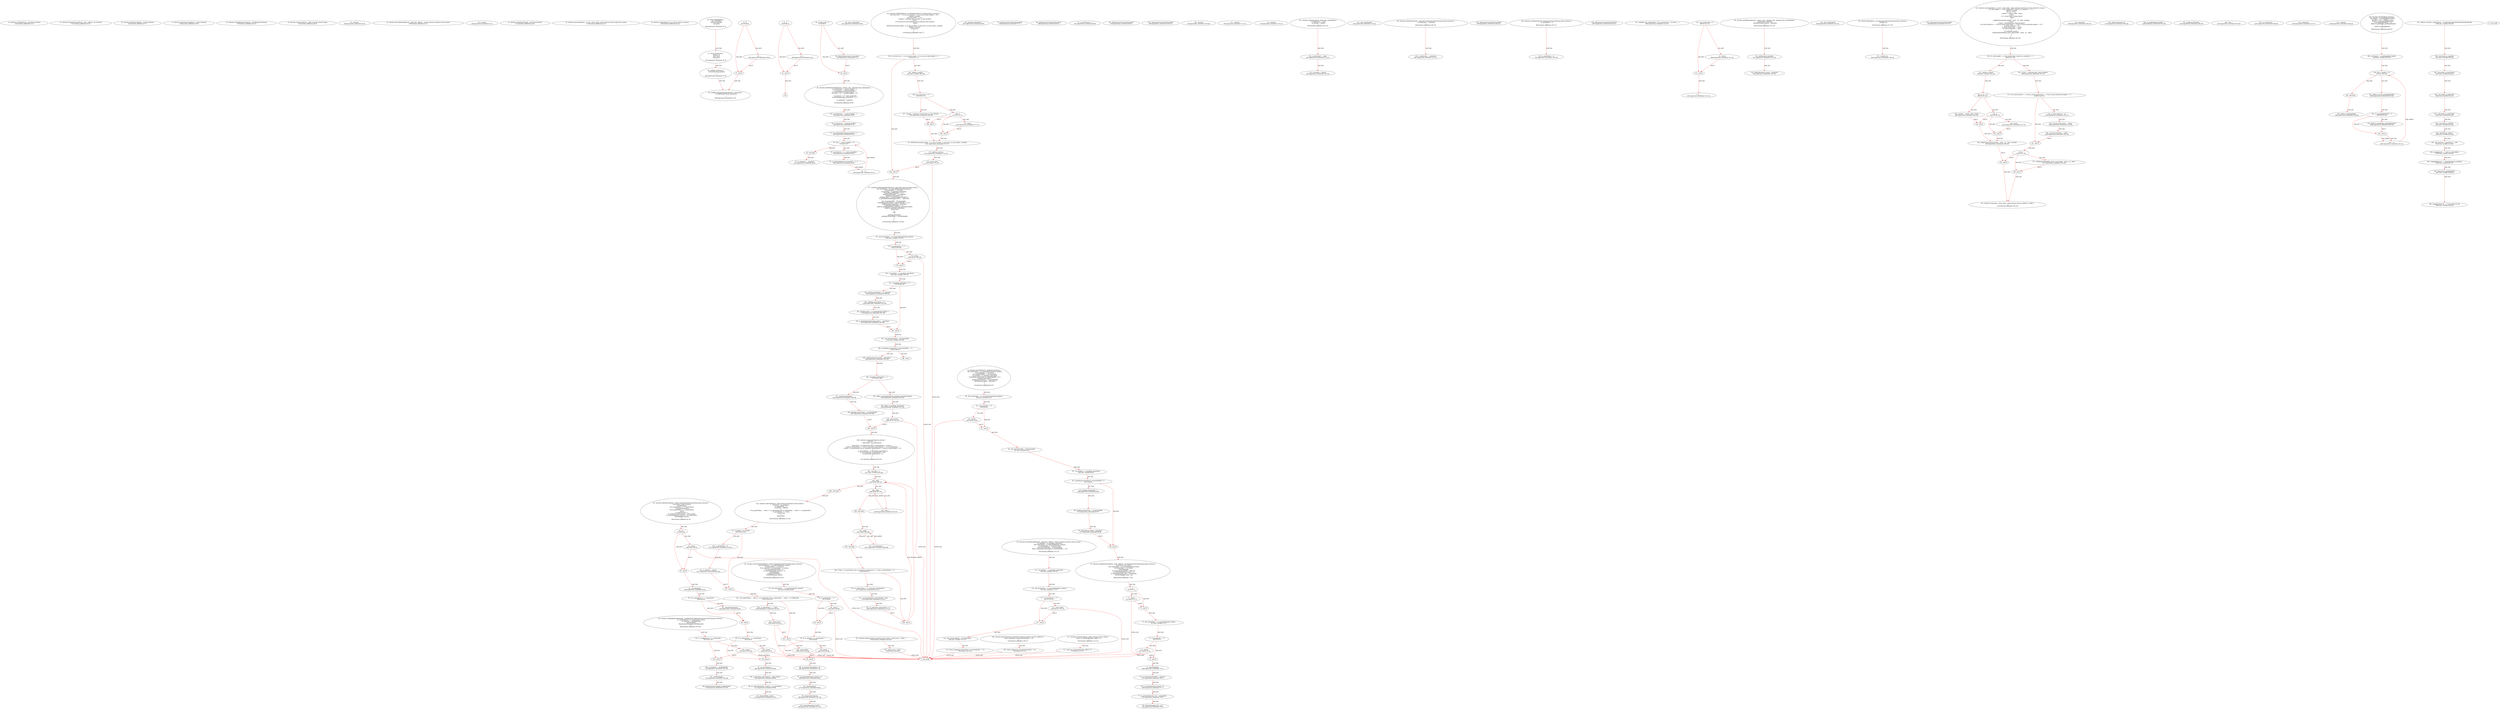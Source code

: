 digraph  {
144 [label="14_ function revoke(bytes32 _operation) external;\n144-function_definition-15-15", method="revoke(bytes32 _operation)", type_label=function_definition];
151 [label="15_ function changeOwner(address _from, address _to) external;\n151-function_definition-16-16", method="changeOwner(address _from,address _to)", type_label=function_definition];
162 [label="16_ function addOwner(address _owner) external;\n162-function_definition-17-17", method="addOwner(address _owner)", type_label=function_definition];
169 [label="17_ function removeOwner(address _owner) external;\n169-function_definition-18-18", method="removeOwner(address _owner)", type_label=function_definition];
176 [label="18_ function changeRequirement(uint _newRequired) external;\n176-function_definition-19-19", method="changeRequirement(uint _newRequired)", type_label=function_definition];
183 [label="19_ function isOwner(address _addr) constant returns (bool);\n183-function_definition-20-20", method="isOwner(address _addr)", type_label=function_definition];
189 [label="19_ constant\n189-expression_statement-20-20", method="isOwner(address _addr)", type_label=expression_statement];
195 [label="20_ function hasConfirmed(bytes32 _operation, address _owner) external constant returns (bool);\n195-function_definition-21-21", method="hasConfirmed(bytes32 _operation,address _owner)", type_label=function_definition];
206 [label="20_ constant\n206-expression_statement-21-21", method="hasConfirmed(bytes32 _operation,address _owner)", type_label=expression_statement];
212 [label="21_ function setDailyLimit(uint _newLimit) external;\n212-function_definition-22-22", method="setDailyLimit(uint _newLimit)", type_label=function_definition];
219 [label="22_ function execute(address _to, uint _value, bytes _data) external returns (bytes32 o_hash);\n219-function_definition-23-23", method="execute(address _to,uint _value,bytes _data)", type_label=function_definition];
239 [label="23_ function confirm(bytes32 _h) returns (bool o_success);\n239-function_definition-24-24", method="confirm(bytes32 _h)", type_label=function_definition];
256 [label="26_ struct PendingState {\n    uint yetNeeded;\n    uint ownersDone;\n    uint index;\n  }\n256-expression_statement-27-31", method="PendingState()", type_label=expression_statement];
270 [label="31_ struct Transaction {\n    address to;\n    uint value;\n    bytes data;\n  }\n270-expression_statement-32-36", method="Transaction()", type_label=expression_statement];
284 [label="36_ modifier onlyowner {\n    if (isOwner(msg.sender))\n      _;\n  }\n284-expression_statement-37-40", method="", type_label=expression_statement];
287 [label="37_ if\n287-if-38-39", method="", type_label=if];
1957 [label="37_ end_if", method="", type_label=end_if];
294 [label="38_ _;\n294-expression_statement-39-39", method="", type_label=expression_statement];
296 [label="40_ modifier onlymanyowners(bytes32 _operation) {\n    if (confirmAndCheck(_operation))\n      _;\n  }\n296-expression_statement-41-44", method="", type_label=expression_statement];
303 [label="41_ if\n303-if-42-43", method="", type_label=if];
1973 [label="41_ end_if", method="", type_label=end_if];
308 [label="42_ _;\n308-expression_statement-43-43", method="", type_label=expression_statement];
313 [label="45_ if_msg.value > 0\n313-if-46-47", method="", type_label=if];
1983 [label="45_ end_if", method="", type_label=end_if];
319 [label="46_ Deposit(msg.sender, msg.value);\n319-expression_statement-47-47", method="", type_label=expression_statement];
330 [label="48_ function initMultiowned(address[] _owners, uint _required) only_uninitialized {\n    m_numOwners = _owners.length + 1;\n    m_owners[1] = uint(msg.sender);\n    m_ownerIndex[uint(msg.sender)] = 1;\n    for (uint i = 0; i < _owners.length; ++i)\n    {\n      m_owners[2 + i] = uint(_owners[i]);\n      m_ownerIndex[uint(_owners[i])] = 2 + i;\n    }\n    m_required = _required;\n  }\n330-function_definition-49-59", method="initMultiowned(address[] _owners,uint _required)", type_label=function_definition];
341 [label="48_ only_uninitialized\n341-expression_statement-49-49", method="initMultiowned(address[] _owners,uint _required)", type_label=expression_statement];
344 [label="49_ m_numOwners = _owners.length + 1;\n344-expression_statement-50-50", method="initMultiowned(address[] _owners,uint _required)", type_label=expression_statement];
352 [label="50_ m_owners[1] = uint(msg.sender);\n352-expression_statement-51-51", method="initMultiowned(address[] _owners,uint _required)", type_label=expression_statement];
362 [label="51_ m_ownerIndex[uint(msg.sender)] = 1;\n362-expression_statement-52-52", method="initMultiowned(address[] _owners,uint _required)", type_label=expression_statement];
372 [label="52_ for(i < _owners.length;;++i)\n372-for-53-57", method="initMultiowned(address[] _owners,uint _required)", type_label=for];
2042 [label="52_ end_loop", method="initMultiowned(address[] _owners,uint _required)", type_label=end_loop];
385 [label="52_ ++i\n385-expression_statement-53-53", method="initMultiowned(address[] _owners,uint _required)", type_label=expression_statement];
388 [label="54_ m_owners[2 + i] = uint(_owners[i]);\n388-expression_statement-55-55", method="initMultiowned(address[] _owners,uint _required)", type_label=expression_statement];
400 [label="55_ m_ownerIndex[uint(_owners[i])] = 2 + i;\n400-expression_statement-56-56", method="initMultiowned(address[] _owners,uint _required)", type_label=expression_statement];
412 [label="57_ m_required = _required;\n412-expression_statement-58-58", method="initMultiowned(address[] _owners,uint _required)", type_label=expression_statement];
416 [label="59_ function revoke(bytes32 _operation) external {\n    uint ownerIndex = m_ownerIndex[uint(msg.sender)];\n    if (ownerIndex == 0) return;\n    uint ownerIndexBit = 2**ownerIndex;\n    var pending = m_pending[_operation];\n    if (pending.ownersDone & ownerIndexBit > 0) {\n      pending.yetNeeded++;\n      pending.ownersDone -= ownerIndexBit;\n      Revoke(msg.sender, _operation);\n    }\n  }\n416-function_definition-60-70", method="revoke(bytes32 _operation)", type_label=function_definition];
424 [label="60_ uint ownerIndex = m_ownerIndex[uint(msg.sender)];\n424-new_variable-61-61", method="revoke(bytes32 _operation)", type_label=new_variable];
436 [label="61_ if_ownerIndex == 0\n436-if-62-62", method="revoke(bytes32 _operation)", type_label=if];
2106 [label="61_ end_if", method="revoke(bytes32 _operation)", type_label=end_if];
440 [label="61_ return;\n440-return-62-62", method="revoke(bytes32 _operation)", type_label=return];
441 [label="62_ uint ownerIndexBit = 2**ownerIndex;\n441-new_variable-63-63", method="revoke(bytes32 _operation)", type_label=new_variable];
449 [label="63_ var pending = m_pending[_operation];\n449-new_variable-64-64", method="revoke(bytes32 _operation)", type_label=new_variable];
457 [label="64_ if_pending.ownersDone & ownerIndexBit > 0\n457-if-65-69", method="revoke(bytes32 _operation)", type_label=if];
2127 [label="64_ end_if", method="revoke(bytes32 _operation)", type_label=end_if];
466 [label="65_ pending.yetNeeded++;\n466-expression_statement-66-66", method="revoke(bytes32 _operation)", type_label=expression_statement];
467 [label="65_ pending.yetNeeded++\n467-expression_statement-66-66", method="revoke(bytes32 _operation)", type_label=expression_statement];
471 [label="66_ pending.ownersDone -= ownerIndexBit;\n471-expression_statement-67-67", method="revoke(bytes32 _operation)", type_label=expression_statement];
477 [label="67_ Revoke(msg.sender, _operation);\n477-expression_statement-68-68", method="revoke(bytes32 _operation)", type_label=expression_statement];
486 [label="70_ function changeOwner(address _from, address _to) onlymanyowners(sha3(msg.data)) external {\n    if (isOwner(_to)) return;\n    uint ownerIndex = m_ownerIndex[uint(_from)];\n    if (ownerIndex == 0) return;\n    clearPending();\n    m_owners[ownerIndex] = uint(_to);\n    m_ownerIndex[uint(_from)] = 0;\n    m_ownerIndex[uint(_to)] = ownerIndex;\n    OwnerChanged(_from, _to);\n  }\n486-function_definition-71-80", method="changeOwner(address _from,address _to)", type_label=function_definition];
496 [label="70_ onlymanyowners(sha3(msg.data))\n496-expression_statement-71-71", method="changeOwner(address _from,address _to)", type_label=expression_statement];
507 [label="71_ if\n507-if-72-72", method="changeOwner(address _from,address _to)", type_label=if];
2177 [label="71_ end_if", method="changeOwner(address _from,address _to)", type_label=end_if];
512 [label="71_ return;\n512-return-72-72", method="changeOwner(address _from,address _to)", type_label=return];
513 [label="72_ uint ownerIndex = m_ownerIndex[uint(_from)];\n513-new_variable-73-73", method="changeOwner(address _from,address _to)", type_label=new_variable];
523 [label="73_ if_ownerIndex == 0\n523-if-74-74", method="changeOwner(address _from,address _to)", type_label=if];
2193 [label="73_ end_if", method="changeOwner(address _from,address _to)", type_label=end_if];
527 [label="73_ return;\n527-return-74-74", method="changeOwner(address _from,address _to)", type_label=return];
528 [label="74_ clearPending();\n528-expression_statement-75-75", method="changeOwner(address _from,address _to)", type_label=expression_statement];
531 [label="75_ m_owners[ownerIndex] = uint(_to);\n531-expression_statement-76-76", method="changeOwner(address _from,address _to)", type_label=expression_statement];
539 [label="76_ m_ownerIndex[uint(_from)] = 0;\n539-expression_statement-77-77", method="changeOwner(address _from,address _to)", type_label=expression_statement];
547 [label="77_ m_ownerIndex[uint(_to)] = ownerIndex;\n547-expression_statement-78-78", method="changeOwner(address _from,address _to)", type_label=expression_statement];
555 [label="78_ OwnerChanged(_from, _to);\n555-expression_statement-79-79", method="changeOwner(address _from,address _to)", type_label=expression_statement];
562 [label="80_ function addOwner(address _owner) onlymanyowners(sha3(msg.data)) external {\n    if (isOwner(_owner)) return;\n    clearPending();\n    if (m_numOwners >= c_maxOwners)\n      reorganizeOwners();\n    if (m_numOwners >= c_maxOwners)\n      return;\n    m_numOwners++;\n    m_owners[m_numOwners] = uint(_owner);\n    m_ownerIndex[uint(_owner)] = m_numOwners;\n    OwnerAdded(_owner);\n  }\n562-function_definition-81-92", method="addOwner(address _owner)", type_label=function_definition];
568 [label="80_ onlymanyowners(sha3(msg.data))\n568-expression_statement-81-81", method="addOwner(address _owner)", type_label=expression_statement];
579 [label="81_ if\n579-if-82-82", method="addOwner(address _owner)", type_label=if];
2249 [label="81_ end_if", method="addOwner(address _owner)", type_label=end_if];
584 [label="81_ return;\n584-return-82-82", method="addOwner(address _owner)", type_label=return];
585 [label="82_ clearPending();\n585-expression_statement-83-83", method="addOwner(address _owner)", type_label=expression_statement];
588 [label="83_ if_m_numOwners >= c_maxOwners\n588-if-84-85", method="addOwner(address _owner)", type_label=if];
2258 [label="83_ end_if", method="addOwner(address _owner)", type_label=end_if];
592 [label="84_ reorganizeOwners();\n592-expression_statement-85-85", method="addOwner(address _owner)", type_label=expression_statement];
595 [label="85_ if_m_numOwners >= c_maxOwners\n595-if-86-87", method="addOwner(address _owner)", type_label=if];
2265 [label="85_ end_if", method="addOwner(address _owner)", type_label=end_if];
599 [label="86_ return;\n599-return-87-87", method="addOwner(address _owner)", type_label=return];
600 [label="87_ m_numOwners++;\n600-expression_statement-88-88", method="addOwner(address _owner)", type_label=expression_statement];
601 [label="87_ m_numOwners++\n601-expression_statement-88-88", method="addOwner(address _owner)", type_label=expression_statement];
603 [label="88_ m_owners[m_numOwners] = uint(_owner);\n603-expression_statement-89-89", method="addOwner(address _owner)", type_label=expression_statement];
611 [label="89_ m_ownerIndex[uint(_owner)] = m_numOwners;\n611-expression_statement-90-90", method="addOwner(address _owner)", type_label=expression_statement];
619 [label="90_ OwnerAdded(_owner);\n619-expression_statement-91-91", method="addOwner(address _owner)", type_label=expression_statement];
624 [label="92_ function removeOwner(address _owner) onlymanyowners(sha3(msg.data)) external {\n    uint ownerIndex = m_ownerIndex[uint(_owner)];\n    if (ownerIndex == 0) return;\n    if (m_required > m_numOwners - 1) return;\n    m_owners[ownerIndex] = 0;\n    m_ownerIndex[uint(_owner)] = 0;\n    clearPending();\n    reorganizeOwners();  \n    OwnerRemoved(_owner);\n  }\n624-function_definition-93-102", method="removeOwner(address _owner)", type_label=function_definition];
630 [label="92_ onlymanyowners(sha3(msg.data))\n630-expression_statement-93-93", method="removeOwner(address _owner)", type_label=expression_statement];
641 [label="93_ uint ownerIndex = m_ownerIndex[uint(_owner)];\n641-new_variable-94-94", method="removeOwner(address _owner)", type_label=new_variable];
651 [label="94_ if_ownerIndex == 0\n651-if-95-95", method="removeOwner(address _owner)", type_label=if];
2321 [label="94_ end_if", method="removeOwner(address _owner)", type_label=end_if];
655 [label="94_ return;\n655-return-95-95", method="removeOwner(address _owner)", type_label=return];
656 [label="95_ if_m_required > m_numOwners - 1\n656-if-96-96", method="removeOwner(address _owner)", type_label=if];
2326 [label="95_ end_if", method="removeOwner(address _owner)", type_label=end_if];
662 [label="95_ return;\n662-return-96-96", method="removeOwner(address _owner)", type_label=return];
663 [label="96_ m_owners[ownerIndex] = 0;\n663-expression_statement-97-97", method="removeOwner(address _owner)", type_label=expression_statement];
669 [label="97_ m_ownerIndex[uint(_owner)] = 0;\n669-expression_statement-98-98", method="removeOwner(address _owner)", type_label=expression_statement];
677 [label="98_ clearPending();\n677-expression_statement-99-99", method="removeOwner(address _owner)", type_label=expression_statement];
680 [label="99_ reorganizeOwners();\n680-expression_statement-100-100", method="removeOwner(address _owner)", type_label=expression_statement];
683 [label="100_ OwnerRemoved(_owner);\n683-expression_statement-101-101", method="removeOwner(address _owner)", type_label=expression_statement];
688 [label="102_ function changeRequirement(uint _newRequired) onlymanyowners(sha3(msg.data)) external {\n    if (_newRequired > m_numOwners) return;\n    m_required = _newRequired;\n    clearPending();\n    RequirementChanged(_newRequired);\n  }\n688-function_definition-103-108", method="changeRequirement(uint _newRequired)", type_label=function_definition];
694 [label="102_ onlymanyowners(sha3(msg.data))\n694-expression_statement-103-103", method="changeRequirement(uint _newRequired)", type_label=expression_statement];
705 [label="103_ if__newRequired > m_numOwners\n705-if-104-104", method="changeRequirement(uint _newRequired)", type_label=if];
2375 [label="103_ end_if", method="changeRequirement(uint _newRequired)", type_label=end_if];
709 [label="103_ return;\n709-return-104-104", method="changeRequirement(uint _newRequired)", type_label=return];
710 [label="104_ m_required = _newRequired;\n710-expression_statement-105-105", method="changeRequirement(uint _newRequired)", type_label=expression_statement];
714 [label="105_ clearPending();\n714-expression_statement-106-106", method="changeRequirement(uint _newRequired)", type_label=expression_statement];
717 [label="106_ RequirementChanged(_newRequired);\n717-expression_statement-107-107", method="changeRequirement(uint _newRequired)", type_label=expression_statement];
722 [label="108_ function getOwner(uint ownerIndex) external constant returns (address) {\n    return address(m_owners[ownerIndex + 1]);\n  }\n722-function_definition-109-111", method="getOwner(uint ownerIndex)", type_label=function_definition];
729 [label="108_ constant\n729-expression_statement-109-109", method="getOwner(uint ownerIndex)", type_label=expression_statement];
736 [label="109_ return address(m_owners[ownerIndex + 1]);\n736-return-110-110", method="getOwner(uint ownerIndex)", type_label=return];
744 [label="111_ function isOwner(address _addr) constant returns (bool) {\n    return m_ownerIndex[uint(_addr)] > 0;\n  }\n744-function_definition-112-114", method="isOwner(address _addr)", type_label=function_definition];
750 [label="111_ constant\n750-expression_statement-112-112", method="isOwner(address _addr)", type_label=expression_statement];
757 [label="112_ return m_ownerIndex[uint(_addr)] > 0;\n757-return-113-113", method="isOwner(address _addr)", type_label=return];
765 [label="114_ function hasConfirmed(bytes32 _operation, address _owner) external constant returns (bool) {\n    var pending = m_pending[_operation];\n    uint ownerIndex = m_ownerIndex[uint(_owner)];\n    if (ownerIndex == 0) return false;\n    uint ownerIndexBit = 2**ownerIndex;\n    return !(pending.ownersDone & ownerIndexBit == 0);\n  }\n765-function_definition-115-121", method="hasConfirmed(bytes32 _operation,address _owner)", type_label=function_definition];
776 [label="114_ constant\n776-expression_statement-115-115", method="hasConfirmed(bytes32 _operation,address _owner)", type_label=expression_statement];
783 [label="115_ var pending = m_pending[_operation];\n783-new_variable-116-116", method="hasConfirmed(bytes32 _operation,address _owner)", type_label=new_variable];
791 [label="116_ uint ownerIndex = m_ownerIndex[uint(_owner)];\n791-new_variable-117-117", method="hasConfirmed(bytes32 _operation,address _owner)", type_label=new_variable];
801 [label="117_ if_ownerIndex == 0\n801-if-118-118", method="hasConfirmed(bytes32 _operation,address _owner)", type_label=if];
2471 [label="117_ end_if", method="hasConfirmed(bytes32 _operation,address _owner)", type_label=end_if];
805 [label="117_ return false;\n805-return-118-118", method="hasConfirmed(bytes32 _operation,address _owner)", type_label=return];
808 [label="118_ uint ownerIndexBit = 2**ownerIndex;\n808-new_variable-119-119", method="hasConfirmed(bytes32 _operation,address _owner)", type_label=new_variable];
816 [label="119_ return !(pending.ownersDone & ownerIndexBit == 0);\n816-return-120-120", method="hasConfirmed(bytes32 _operation,address _owner)", type_label=return];
826 [label="121_ function initDaylimit(uint _limit) only_uninitialized {\n    m_dailyLimit = _limit;\n    m_lastDay = today();\n  }\n826-function_definition-122-125", method="initDaylimit(uint _limit)", type_label=function_definition];
832 [label="121_ only_uninitialized\n832-expression_statement-122-122", method="initDaylimit(uint _limit)", type_label=expression_statement];
835 [label="122_ m_dailyLimit = _limit;\n835-expression_statement-123-123", method="initDaylimit(uint _limit)", type_label=expression_statement];
839 [label="123_ m_lastDay = today();\n839-expression_statement-124-124", method="initDaylimit(uint _limit)", type_label=expression_statement];
844 [label="125_ function setDailyLimit(uint _newLimit) onlymanyowners(sha3(msg.data)) external {\n    m_dailyLimit = _newLimit;\n  }\n844-function_definition-126-128", method="setDailyLimit(uint _newLimit)", type_label=function_definition];
850 [label="125_ onlymanyowners(sha3(msg.data))\n850-expression_statement-126-126", method="setDailyLimit(uint _newLimit)", type_label=expression_statement];
861 [label="126_ m_dailyLimit = _newLimit;\n861-expression_statement-127-127", method="setDailyLimit(uint _newLimit)", type_label=expression_statement];
865 [label="128_ function resetSpentToday() onlymanyowners(sha3(msg.data)) external {\n    m_spentToday = 0;\n  }\n865-function_definition-129-131", method="resetSpentToday()", type_label=function_definition];
867 [label="128_ onlymanyowners(sha3(msg.data))\n867-expression_statement-129-129", method="resetSpentToday()", type_label=expression_statement];
878 [label="129_ m_spentToday = 0;\n878-expression_statement-130-130", method="resetSpentToday()", type_label=expression_statement];
882 [label="131_ modifier only_uninitialized { if (m_numOwners > 0) throw; _; }\n882-expression_statement-132-132", method="", type_label=expression_statement];
885 [label="131_ if_m_numOwners > 0\n885-if-132-132", method="", type_label=if];
2555 [label="131_ end_if", method="", type_label=end_if];
889 [label="131_ throw;\n889-expression_statement-132-132", method="", type_label=expression_statement];
891 [label="131_ _;\n891-expression_statement-132-132", method="", type_label=expression_statement];
893 [label="132_ function initWallet(address[] _owners, uint _required, uint _daylimit) only_uninitialized {\n    initDaylimit(_daylimit);\n    initMultiowned(_owners, _required);\n  }\n893-function_definition-133-136", method="initWallet(address[] _owners,uint _required,uint _daylimit)", type_label=function_definition];
908 [label="132_ only_uninitialized\n908-expression_statement-133-133", method="initWallet(address[] _owners,uint _required,uint _daylimit)", type_label=expression_statement];
911 [label="133_ initDaylimit(_daylimit);\n911-expression_statement-134-134", method="initWallet(address[] _owners,uint _required,uint _daylimit)", type_label=expression_statement];
916 [label="134_ initMultiowned(_owners, _required);\n916-expression_statement-135-135", method="initWallet(address[] _owners,uint _required,uint _daylimit)", type_label=expression_statement];
923 [label="136_ function kill(address _to) onlymanyowners(sha3(msg.data)) external {\n    suicide(_to);\n  }\n923-function_definition-137-139", method="kill(address _to)", type_label=function_definition];
929 [label="136_ onlymanyowners(sha3(msg.data))\n929-expression_statement-137-137", method="kill(address _to)", type_label=expression_statement];
940 [label="137_ suicide(_to);\n940-expression_statement-138-138", method="kill(address _to)", type_label=expression_statement];
945 [label="139_ function execute(address _to, uint _value, bytes _data) external onlyowner returns (bytes32 o_hash) {\n    if ((_data.length == 0 && underLimit(_value)) || m_required == 1) {\n      address created;\n      if (_to == 0) {\n        created = create(_value, _data);\n      } else {\n        if (!_to.call.value(_value)(_data))\n          throw;\n      }\n      SingleTransact(msg.sender, _value, _to, _data, created);\n    } else {\n      o_hash = sha3(msg.data, block.number);\n      if (m_txs[o_hash].to == 0 && m_txs[o_hash].value == 0 && m_txs[o_hash].data.length == 0) {\n        m_txs[o_hash].to = _to;\n        m_txs[o_hash].value = _value;\n        m_txs[o_hash].data = _data;\n      }\n      if (!confirm(o_hash)) {\n        ConfirmationNeeded(o_hash, msg.sender, _value, _to, _data);\n      }\n    }\n  }\n945-function_definition-140-161", method="execute(address _to,uint _value,bytes _data)", type_label=function_definition];
960 [label="139_ onlyowner\n960-expression_statement-140-140", method="execute(address _to,uint _value,bytes _data)", type_label=expression_statement];
968 [label="140_ if_(_data.length == 0 && underLimit(_value)) || m_required == 1\n968-if-141-160", method="execute(address _to,uint _value,bytes _data)", type_label=if];
2638 [label="140_ end_if", method="execute(address _to,uint _value,bytes _data)", type_label=end_if];
985 [label="141_ address created;\n985-new_variable-142-142", method="execute(address _to,uint _value,bytes _data)", type_label=new_variable];
990 [label="142_ if__to == 0\n990-if-143-148", method="execute(address _to,uint _value,bytes _data)", type_label=if];
2660 [label="142_ end_if", method="execute(address _to,uint _value,bytes _data)", type_label=end_if];
995 [label="143_ created = create(_value, _data);\n995-expression_statement-144-144", method="execute(address _to,uint _value,bytes _data)", type_label=expression_statement];
1005 [label="145_ if\n1005-if-146-147", method="execute(address _to,uint _value,bytes _data)", type_label=if];
2675 [label="145_ end_if", method="execute(address _to,uint _value,bytes _data)", type_label=end_if];
1018 [label="146_ throw;\n1018-expression_statement-147-147", method="execute(address _to,uint _value,bytes _data)", type_label=expression_statement];
1020 [label="148_ SingleTransact(msg.sender, _value, _to, _data, created);\n1020-expression_statement-149-149", method="execute(address _to,uint _value,bytes _data)", type_label=expression_statement];
1036 [label="150_ o_hash = sha3(msg.data, block.number);\n1036-expression_statement-151-151", method="execute(address _to,uint _value,bytes _data)", type_label=expression_statement];
1049 [label="151_ if_m_txs[o_hash].to == 0 && m_txs[o_hash].value == 0 && m_txs[o_hash].data.length == 0\n1049-if-152-156", method="execute(address _to,uint _value,bytes _data)", type_label=if];
2719 [label="151_ end_if", method="execute(address _to,uint _value,bytes _data)", type_label=end_if];
1076 [label="152_ m_txs[o_hash].to = _to;\n1076-expression_statement-153-153", method="execute(address _to,uint _value,bytes _data)", type_label=expression_statement];
1084 [label="153_ m_txs[o_hash].value = _value;\n1084-expression_statement-154-154", method="execute(address _to,uint _value,bytes _data)", type_label=expression_statement];
1092 [label="154_ m_txs[o_hash].data = _data;\n1092-expression_statement-155-155", method="execute(address _to,uint _value,bytes _data)", type_label=expression_statement];
1100 [label="156_ if\n1100-if-157-159", method="execute(address _to,uint _value,bytes _data)", type_label=if];
2770 [label="156_ end_if", method="execute(address _to,uint _value,bytes _data)", type_label=end_if];
1107 [label="157_ ConfirmationNeeded(o_hash, msg.sender, _value, _to, _data);\n1107-expression_statement-158-158", method="execute(address _to,uint _value,bytes _data)", type_label=expression_statement];
1122 [label="161_ function create(uint _value, bytes _code) internal returns (address o_addr) {\n  }\n1122-function_definition-162-163", method="create(uint _value,bytes _code)", type_label=function_definition];
1139 [label="163_ function confirm(bytes32 _h) onlymanyowners(_h) returns (bool o_success) {\n    if (m_txs[_h].to != 0 || m_txs[_h].value != 0 || m_txs[_h].data.length != 0) {\n      address created;\n      if (m_txs[_h].to == 0) {\n        created = create(m_txs[_h].value, m_txs[_h].data);\n      } else {\n        if (!m_txs[_h].to.call.value(m_txs[_h].value)(m_txs[_h].data))\n          throw;\n      }\n      MultiTransact(msg.sender, _h, m_txs[_h].value, m_txs[_h].to, m_txs[_h].data, created);\n      delete m_txs[_h];\n      return true;\n    }\n  }\n1139-function_definition-164-177", method="confirm(bytes32 _h)", type_label=function_definition];
1145 [label="163_ onlymanyowners(_h)\n1145-expression_statement-164-164", method="confirm(bytes32 _h)", type_label=expression_statement];
1155 [label="164_ if_m_txs[_h].to != 0 || m_txs[_h].value != 0 || m_txs[_h].data.length != 0\n1155-if-165-176", method="confirm(bytes32 _h)", type_label=if];
2825 [label="164_ end_if", method="confirm(bytes32 _h)", type_label=end_if];
1182 [label="165_ address created;\n1182-new_variable-166-166", method="confirm(bytes32 _h)", type_label=new_variable];
1187 [label="166_ if_m_txs[_h].to == 0\n1187-if-167-172", method="confirm(bytes32 _h)", type_label=if];
2857 [label="166_ end_if", method="confirm(bytes32 _h)", type_label=end_if];
1196 [label="167_ created = create(m_txs[_h].value, m_txs[_h].data);\n1196-expression_statement-168-168", method="confirm(bytes32 _h)", type_label=expression_statement];
1214 [label="169_ if\n1214-if-170-171", method="confirm(bytes32 _h)", type_label=if];
2884 [label="169_ end_if", method="confirm(bytes32 _h)", type_label=end_if];
1239 [label="170_ throw;\n1239-expression_statement-171-171", method="confirm(bytes32 _h)", type_label=expression_statement];
1241 [label="172_ MultiTransact(msg.sender, _h, m_txs[_h].value, m_txs[_h].to, m_txs[_h].data, created);\n1241-expression_statement-173-173", method="confirm(bytes32 _h)", type_label=expression_statement];
1270 [label="173_ delete m_txs[_h];\n1270-expression_statement-174-174", method="confirm(bytes32 _h)", type_label=expression_statement];
1275 [label="174_ return true;\n1275-return-175-175", method="confirm(bytes32 _h)", type_label=return];
1278 [label="177_ function confirmAndCheck(bytes32 _operation) internal returns (bool) {\n    uint ownerIndex = m_ownerIndex[uint(msg.sender)];\n    if (ownerIndex == 0) return;\n    var pending = m_pending[_operation];\n    if (pending.yetNeeded == 0) {\n      pending.yetNeeded = m_required;\n      pending.ownersDone = 0;\n      pending.index = m_pendingIndex.length++;\n      m_pendingIndex[pending.index] = _operation;\n    }\n    uint ownerIndexBit = 2**ownerIndex;\n    if (pending.ownersDone & ownerIndexBit == 0) {\n      Confirmation(msg.sender, _operation);\n      if (pending.yetNeeded <= 1) {\n        delete m_pendingIndex[m_pending[_operation].index];\n        delete m_pending[_operation];\n        return true;\n      }\n      else\n      {\n        pending.yetNeeded--;\n        pending.ownersDone |= ownerIndexBit;\n      }\n    }\n  }\n1278-function_definition-178-202", method="confirmAndCheck(bytes32 _operation)", type_label=function_definition];
1290 [label="178_ uint ownerIndex = m_ownerIndex[uint(msg.sender)];\n1290-new_variable-179-179", method="confirmAndCheck(bytes32 _operation)", type_label=new_variable];
1302 [label="179_ if_ownerIndex == 0\n1302-if-180-180", method="confirmAndCheck(bytes32 _operation)", type_label=if];
2972 [label="179_ end_if", method="confirmAndCheck(bytes32 _operation)", type_label=end_if];
1306 [label="179_ return;\n1306-return-180-180", method="confirmAndCheck(bytes32 _operation)", type_label=return];
1307 [label="180_ var pending = m_pending[_operation];\n1307-new_variable-181-181", method="confirmAndCheck(bytes32 _operation)", type_label=new_variable];
1315 [label="181_ if_pending.yetNeeded == 0\n1315-if-182-187", method="confirmAndCheck(bytes32 _operation)", type_label=if];
2985 [label="181_ end_if", method="confirmAndCheck(bytes32 _operation)", type_label=end_if];
1322 [label="182_ pending.yetNeeded = m_required;\n1322-expression_statement-183-183", method="confirmAndCheck(bytes32 _operation)", type_label=expression_statement];
1328 [label="183_ pending.ownersDone = 0;\n1328-expression_statement-184-184", method="confirmAndCheck(bytes32 _operation)", type_label=expression_statement];
1334 [label="184_ pending.index = m_pendingIndex.length++;\n1334-expression_statement-185-185", method="confirmAndCheck(bytes32 _operation)", type_label=expression_statement];
1339 [label="184_ m_pendingIndex.length++\n1339-expression_statement-185-185", method="confirmAndCheck(bytes32 _operation)", type_label=expression_statement];
1343 [label="185_ m_pendingIndex[pending.index] = _operation;\n1343-expression_statement-186-186", method="confirmAndCheck(bytes32 _operation)", type_label=expression_statement];
1351 [label="187_ uint ownerIndexBit = 2**ownerIndex;\n1351-new_variable-188-188", method="confirmAndCheck(bytes32 _operation)", type_label=new_variable];
1359 [label="188_ if_pending.ownersDone & ownerIndexBit == 0\n1359-if-189-201", method="confirmAndCheck(bytes32 _operation)", type_label=if];
3029 [label="188_ end_if", method="confirmAndCheck(bytes32 _operation)", type_label=end_if];
1368 [label="189_ Confirmation(msg.sender, _operation);\n1368-expression_statement-190-190", method="confirmAndCheck(bytes32 _operation)", type_label=expression_statement];
1377 [label="190_ if_pending.yetNeeded <= 1\n1377-if-191-200", method="confirmAndCheck(bytes32 _operation)", type_label=if];
3047 [label="190_ end_if", method="confirmAndCheck(bytes32 _operation)", type_label=end_if];
1384 [label="191_ delete m_pendingIndex[m_pending[_operation].index];\n1384-expression_statement-192-192", method="confirmAndCheck(bytes32 _operation)", type_label=expression_statement];
1393 [label="192_ delete m_pending[_operation];\n1393-expression_statement-193-193", method="confirmAndCheck(bytes32 _operation)", type_label=expression_statement];
1398 [label="193_ return true;\n1398-return-194-194", method="confirmAndCheck(bytes32 _operation)", type_label=return];
1402 [label="197_ pending.yetNeeded--;\n1402-expression_statement-198-198", method="confirmAndCheck(bytes32 _operation)", type_label=expression_statement];
1403 [label="197_ pending.yetNeeded--\n1403-expression_statement-198-198", method="confirmAndCheck(bytes32 _operation)", type_label=expression_statement];
1407 [label="198_ pending.ownersDone |= ownerIndexBit;\n1407-expression_statement-199-199", method="confirmAndCheck(bytes32 _operation)", type_label=expression_statement];
1413 [label="202_ function reorganizeOwners() private {\n    uint free = 1;\n    while (free < m_numOwners)\n    {\n      while (free < m_numOwners && m_owners[free] != 0) free++;\n      while (m_numOwners > 1 && m_owners[m_numOwners] == 0) m_numOwners--;\n      if (free < m_numOwners && m_owners[m_numOwners] != 0 && m_owners[free] == 0)\n      {\n        m_owners[free] = m_owners[m_numOwners];\n        m_ownerIndex[m_owners[free]] = free;\n        m_owners[m_numOwners] = 0;\n      }\n    }\n  }\n1413-function_definition-203-216", method="reorganizeOwners()", type_label=function_definition];
1417 [label="203_ uint free = 1;\n1417-new_variable-204-204", method="reorganizeOwners()", type_label=new_variable];
1423 [label="204_ while\n1423-while-205-215", method="reorganizeOwners()", type_label=while];
3093 [label="204_ end_loop", method="reorganizeOwners()", type_label=end_loop];
1428 [label="206_ while\n1428-while-207-207", method="reorganizeOwners()", type_label=while];
3098 [label="206_ end_loop", method="reorganizeOwners()", type_label=end_loop];
1438 [label="206_ free++;\n1438-expression_statement-207-207", method="reorganizeOwners()", type_label=expression_statement];
1439 [label="206_ free++\n1439-expression_statement-207-207", method="reorganizeOwners()", type_label=expression_statement];
1441 [label="207_ while\n1441-while-208-208", method="reorganizeOwners()", type_label=while];
3111 [label="207_ end_loop", method="reorganizeOwners()", type_label=end_loop];
1451 [label="207_ m_numOwners--;\n1451-expression_statement-208-208", method="reorganizeOwners()", type_label=expression_statement];
1452 [label="207_ m_numOwners--\n1452-expression_statement-208-208", method="reorganizeOwners()", type_label=expression_statement];
1454 [label="208_ if_free < m_numOwners && m_owners[m_numOwners] != 0 && m_owners[free] == 0\n1454-if-209-214", method="reorganizeOwners()", type_label=if];
3124 [label="208_ end_if", method="reorganizeOwners()", type_label=end_if];
1471 [label="210_ m_owners[free] = m_owners[m_numOwners];\n1471-expression_statement-211-211", method="reorganizeOwners()", type_label=expression_statement];
1479 [label="211_ m_ownerIndex[m_owners[free]] = free;\n1479-expression_statement-212-212", method="reorganizeOwners()", type_label=expression_statement];
1487 [label="212_ m_owners[m_numOwners] = 0;\n1487-expression_statement-213-213", method="reorganizeOwners()", type_label=expression_statement];
1493 [label="216_ function underLimit(uint _value) internal onlyowner returns (bool) {\n    if (today() > m_lastDay) {\n      m_spentToday = 0;\n      m_lastDay = today();\n    }\n    if (m_spentToday + _value >= m_spentToday && m_spentToday + _value <= m_dailyLimit) {\n      m_spentToday += _value;\n      return true;\n    }\n    return false;\n  }\n1493-function_definition-217-227", method="underLimit(uint _value)", type_label=function_definition];
1500 [label="216_ onlyowner\n1500-expression_statement-217-217", method="underLimit(uint _value)", type_label=expression_statement];
1507 [label="217_ if_today() > m_lastDay\n1507-if-218-221", method="underLimit(uint _value)", type_label=if];
3177 [label="217_ end_if", method="underLimit(uint _value)", type_label=end_if];
1513 [label="218_ m_spentToday = 0;\n1513-expression_statement-219-219", method="underLimit(uint _value)", type_label=expression_statement];
1517 [label="219_ m_lastDay = today();\n1517-expression_statement-220-220", method="underLimit(uint _value)", type_label=expression_statement];
1522 [label="221_ if_m_spentToday + _value >= m_spentToday && m_spentToday + _value <= m_dailyLimit\n1522-if-222-225", method="underLimit(uint _value)", type_label=if];
3192 [label="221_ end_if", method="underLimit(uint _value)", type_label=end_if];
1535 [label="222_ m_spentToday += _value;\n1535-expression_statement-223-223", method="underLimit(uint _value)", type_label=expression_statement];
1539 [label="223_ return true;\n1539-return-224-224", method="underLimit(uint _value)", type_label=return];
1542 [label="225_ return false;\n1542-return-226-226", method="underLimit(uint _value)", type_label=return];
1545 [label="227_ function today() private constant returns (uint) { return now / 1 days; }\n1545-function_definition-228-228", method="today()", type_label=function_definition];
1548 [label="227_ constant\n1548-expression_statement-228-228", method="today()", type_label=expression_statement];
1555 [label="227_ return now / 1 days;\n1555-return-228-228", method="today()", type_label=return];
1560 [label="228_ function clearPending() internal {\n    uint length = m_pendingIndex.length;\n    for (uint i = 0; i < length; ++i) {\n      delete m_txs[m_pendingIndex[i]];\n      if (m_pendingIndex[i] != 0)\n        delete m_pending[m_pendingIndex[i]];\n    }\n    delete m_pendingIndex;\n  }\n1560-function_definition-229-237", method="clearPending()", type_label=function_definition];
1564 [label="229_ uint length = m_pendingIndex.length;\n1564-new_variable-230-230", method="clearPending()", type_label=new_variable];
1572 [label="230_ for(i < length;;++i)\n1572-for-231-235", method="clearPending()", type_label=for];
3242 [label="230_ end_loop", method="clearPending()", type_label=end_loop];
1583 [label="230_ ++i\n1583-expression_statement-231-231", method="clearPending()", type_label=expression_statement];
1586 [label="231_ delete m_txs[m_pendingIndex[i]];\n1586-expression_statement-232-232", method="clearPending()", type_label=expression_statement];
1593 [label="232_ if_m_pendingIndex[i] != 0\n1593-if-233-234", method="clearPending()", type_label=if];
3263 [label="232_ end_if", method="clearPending()", type_label=end_if];
1599 [label="233_ delete m_pending[m_pendingIndex[i]];\n1599-expression_statement-234-234", method="clearPending()", type_label=expression_statement];
1606 [label="235_ delete m_pendingIndex;\n1606-expression_statement-236-236", method="clearPending()", type_label=expression_statement];
1609 [label="237_ address constant _walletLibrary = 0xcafecafecafecafecafecafecafecafecafecafe;\n1609-new_variable-238-238", method="", type_label=new_variable];
1614 [label="238_ uint public m_required;\n1614-new_variable-239-239", method="", type_label=new_variable];
1619 [label="239_ uint public m_numOwners;\n1619-new_variable-240-240", method="", type_label=new_variable];
1624 [label="240_ uint public m_dailyLimit;\n1624-new_variable-241-241", method="", type_label=new_variable];
1629 [label="241_ uint public m_spentToday;\n1629-new_variable-242-242", method="", type_label=new_variable];
1634 [label="242_ uint public m_lastDay;\n1634-new_variable-243-243", method="", type_label=new_variable];
1639 [label="243_ uint[256] m_owners;\n1639-new_variable-244-244", method="", type_label=new_variable];
1645 [label="244_ uint constant c_maxOwners = 250;\n1645-new_variable-245-245", method="", type_label=new_variable];
1650 [label="245_ mapping(uint => uint) m_ownerIndex;\n1650-new_variable-246-246", method="", type_label=new_variable];
1656 [label="246_ mapping(bytes32 => PendingState) m_pending;\n1656-new_variable-247-247", method="", type_label=new_variable];
1663 [label="247_ bytes32[] m_pendingIndex;\n1663-new_variable-248-248", method="", type_label=new_variable];
1668 [label="248_ mapping (bytes32 => Transaction) m_txs;\n1668-new_variable-249-249", method="", type_label=new_variable];
1 [label="0_ start_node", method="", type_label=start];
2 [label="0_ exit_node", method="", type_label=exit];
310;
256 -> 270  [color=red, controlflow_type=next_line, edge_type=CFG_edge, key=0, label=next_line];
270 -> 284  [color=red, controlflow_type=next_line, edge_type=CFG_edge, key=0, label=next_line];
284 -> 296  [color=red, controlflow_type=next_line, edge_type=CFG_edge, key=0, label=next_line];
287 -> 294  [color=red, controlflow_type=pos_next, edge_type=CFG_edge, key=0, label=pos_next];
287 -> 1957  [color=red, controlflow_type=neg_next, edge_type=CFG_edge, key=0, label=neg_next];
1957 -> 296  [color=red, controlflow_type=next_line, edge_type=CFG_edge, key=0, label=next_line];
294 -> 1957  [color=red, controlflow_type=end_if, edge_type=CFG_edge, key=0, label=end_if];
303 -> 308  [color=red, controlflow_type=pos_next, edge_type=CFG_edge, key=0, label=pos_next];
303 -> 1973  [color=red, controlflow_type=neg_next, edge_type=CFG_edge, key=0, label=neg_next];
1973 -> 310  [color=red, controlflow_type=next_line, edge_type=CFG_edge, key=0, label=next_line];
308 -> 1973  [color=red, controlflow_type=end_if, edge_type=CFG_edge, key=0, label=end_if];
313 -> 319  [color=red, controlflow_type=pos_next, edge_type=CFG_edge, key=0, label=pos_next];
313 -> 1983  [color=red, controlflow_type=neg_next, edge_type=CFG_edge, key=0, label=neg_next];
1983 -> 330  [color=red, controlflow_type=next_line, edge_type=CFG_edge, key=0, label=next_line];
319 -> 1983  [color=red, controlflow_type=end_if, edge_type=CFG_edge, key=0, label=end_if];
330 -> 344  [color=red, controlflow_type=next_line, edge_type=CFG_edge, key=0, label=next_line];
344 -> 352  [color=red, controlflow_type=next_line, edge_type=CFG_edge, key=0, label=next_line];
352 -> 362  [color=red, controlflow_type=next_line, edge_type=CFG_edge, key=0, label=next_line];
362 -> 372  [color=red, controlflow_type=next_line, edge_type=CFG_edge, key=0, label=next_line];
372 -> 388  [color=red, controlflow_type=pos_next, edge_type=CFG_edge, key=0, label=pos_next];
372 -> 2042  [color=red, controlflow_type=neg_next, edge_type=CFG_edge, key=0, label=neg_next];
2042 -> 412  [color=red, controlflow_type=next_line, edge_type=CFG_edge, key=0, label=next_line];
385 -> 372  [color=red, controlflow_type=loop_update, edge_type=CFG_edge, key=0, label=loop_update];
388 -> 400  [color=red, controlflow_type=next_line, edge_type=CFG_edge, key=0, label=next_line];
400 -> 385  [color=red, controlflow_type=loop_update, edge_type=CFG_edge, key=0, label=loop_update];
416 -> 424  [color=red, controlflow_type=next_line, edge_type=CFG_edge, key=0, label=next_line];
424 -> 436  [color=red, controlflow_type=next_line, edge_type=CFG_edge, key=0, label=next_line];
436 -> 440  [color=red, controlflow_type=pos_next, edge_type=CFG_edge, key=0, label=pos_next];
436 -> 2106  [color=red, controlflow_type=neg_next, edge_type=CFG_edge, key=0, label=neg_next];
2106 -> 441  [color=red, controlflow_type=next_line, edge_type=CFG_edge, key=0, label=next_line];
440 -> 2106  [color=red, controlflow_type=end_if, edge_type=CFG_edge, key=0, label=end_if];
440 -> 2  [color=red, controlflow_type=return_exit, edge_type=CFG_edge, key=0, label=return_exit];
441 -> 449  [color=red, controlflow_type=next_line, edge_type=CFG_edge, key=0, label=next_line];
449 -> 457  [color=red, controlflow_type=next_line, edge_type=CFG_edge, key=0, label=next_line];
457 -> 466  [color=red, controlflow_type=pos_next, edge_type=CFG_edge, key=0, label=pos_next];
457 -> 2127  [color=red, controlflow_type=neg_next, edge_type=CFG_edge, key=0, label=neg_next];
2127 -> 486  [color=red, controlflow_type=next_line, edge_type=CFG_edge, key=0, label=next_line];
466 -> 471  [color=red, controlflow_type=next_line, edge_type=CFG_edge, key=0, label=next_line];
471 -> 477  [color=red, controlflow_type=next_line, edge_type=CFG_edge, key=0, label=next_line];
477 -> 2127  [color=red, controlflow_type=end_if, edge_type=CFG_edge, key=0, label=end_if];
486 -> 507  [color=red, controlflow_type=next_line, edge_type=CFG_edge, key=0, label=next_line];
507 -> 512  [color=red, controlflow_type=pos_next, edge_type=CFG_edge, key=0, label=pos_next];
507 -> 2177  [color=red, controlflow_type=neg_next, edge_type=CFG_edge, key=0, label=neg_next];
2177 -> 513  [color=red, controlflow_type=next_line, edge_type=CFG_edge, key=0, label=next_line];
512 -> 2177  [color=red, controlflow_type=end_if, edge_type=CFG_edge, key=0, label=end_if];
512 -> 2  [color=red, controlflow_type=return_exit, edge_type=CFG_edge, key=0, label=return_exit];
513 -> 523  [color=red, controlflow_type=next_line, edge_type=CFG_edge, key=0, label=next_line];
523 -> 527  [color=red, controlflow_type=pos_next, edge_type=CFG_edge, key=0, label=pos_next];
523 -> 2193  [color=red, controlflow_type=neg_next, edge_type=CFG_edge, key=0, label=neg_next];
2193 -> 528  [color=red, controlflow_type=next_line, edge_type=CFG_edge, key=0, label=next_line];
527 -> 2193  [color=red, controlflow_type=end_if, edge_type=CFG_edge, key=0, label=end_if];
527 -> 2  [color=red, controlflow_type=return_exit, edge_type=CFG_edge, key=0, label=return_exit];
528 -> 531  [color=red, controlflow_type=next_line, edge_type=CFG_edge, key=0, label=next_line];
531 -> 539  [color=red, controlflow_type=next_line, edge_type=CFG_edge, key=0, label=next_line];
539 -> 547  [color=red, controlflow_type=next_line, edge_type=CFG_edge, key=0, label=next_line];
547 -> 555  [color=red, controlflow_type=next_line, edge_type=CFG_edge, key=0, label=next_line];
562 -> 579  [color=red, controlflow_type=next_line, edge_type=CFG_edge, key=0, label=next_line];
579 -> 584  [color=red, controlflow_type=pos_next, edge_type=CFG_edge, key=0, label=pos_next];
579 -> 2249  [color=red, controlflow_type=neg_next, edge_type=CFG_edge, key=0, label=neg_next];
2249 -> 585  [color=red, controlflow_type=next_line, edge_type=CFG_edge, key=0, label=next_line];
584 -> 2249  [color=red, controlflow_type=end_if, edge_type=CFG_edge, key=0, label=end_if];
584 -> 2  [color=red, controlflow_type=return_exit, edge_type=CFG_edge, key=0, label=return_exit];
585 -> 588  [color=red, controlflow_type=next_line, edge_type=CFG_edge, key=0, label=next_line];
588 -> 592  [color=red, controlflow_type=pos_next, edge_type=CFG_edge, key=0, label=pos_next];
588 -> 2258  [color=red, controlflow_type=neg_next, edge_type=CFG_edge, key=0, label=neg_next];
2258 -> 595  [color=red, controlflow_type=next_line, edge_type=CFG_edge, key=0, label=next_line];
592 -> 2258  [color=red, controlflow_type=end_if, edge_type=CFG_edge, key=0, label=end_if];
595 -> 599  [color=red, controlflow_type=pos_next, edge_type=CFG_edge, key=0, label=pos_next];
595 -> 2265  [color=red, controlflow_type=neg_next, edge_type=CFG_edge, key=0, label=neg_next];
2265 -> 600  [color=red, controlflow_type=next_line, edge_type=CFG_edge, key=0, label=next_line];
599 -> 2265  [color=red, controlflow_type=end_if, edge_type=CFG_edge, key=0, label=end_if];
599 -> 2  [color=red, controlflow_type=return_exit, edge_type=CFG_edge, key=0, label=return_exit];
600 -> 603  [color=red, controlflow_type=next_line, edge_type=CFG_edge, key=0, label=next_line];
603 -> 611  [color=red, controlflow_type=next_line, edge_type=CFG_edge, key=0, label=next_line];
611 -> 619  [color=red, controlflow_type=next_line, edge_type=CFG_edge, key=0, label=next_line];
624 -> 641  [color=red, controlflow_type=next_line, edge_type=CFG_edge, key=0, label=next_line];
641 -> 651  [color=red, controlflow_type=next_line, edge_type=CFG_edge, key=0, label=next_line];
651 -> 655  [color=red, controlflow_type=pos_next, edge_type=CFG_edge, key=0, label=pos_next];
651 -> 2321  [color=red, controlflow_type=neg_next, edge_type=CFG_edge, key=0, label=neg_next];
2321 -> 656  [color=red, controlflow_type=next_line, edge_type=CFG_edge, key=0, label=next_line];
655 -> 2321  [color=red, controlflow_type=end_if, edge_type=CFG_edge, key=0, label=end_if];
655 -> 2  [color=red, controlflow_type=return_exit, edge_type=CFG_edge, key=0, label=return_exit];
656 -> 662  [color=red, controlflow_type=pos_next, edge_type=CFG_edge, key=0, label=pos_next];
656 -> 2326  [color=red, controlflow_type=neg_next, edge_type=CFG_edge, key=0, label=neg_next];
2326 -> 663  [color=red, controlflow_type=next_line, edge_type=CFG_edge, key=0, label=next_line];
662 -> 2326  [color=red, controlflow_type=end_if, edge_type=CFG_edge, key=0, label=end_if];
662 -> 2  [color=red, controlflow_type=return_exit, edge_type=CFG_edge, key=0, label=return_exit];
663 -> 669  [color=red, controlflow_type=next_line, edge_type=CFG_edge, key=0, label=next_line];
669 -> 677  [color=red, controlflow_type=next_line, edge_type=CFG_edge, key=0, label=next_line];
677 -> 680  [color=red, controlflow_type=next_line, edge_type=CFG_edge, key=0, label=next_line];
680 -> 683  [color=red, controlflow_type=next_line, edge_type=CFG_edge, key=0, label=next_line];
688 -> 705  [color=red, controlflow_type=next_line, edge_type=CFG_edge, key=0, label=next_line];
705 -> 709  [color=red, controlflow_type=pos_next, edge_type=CFG_edge, key=0, label=pos_next];
705 -> 2375  [color=red, controlflow_type=neg_next, edge_type=CFG_edge, key=0, label=neg_next];
2375 -> 710  [color=red, controlflow_type=next_line, edge_type=CFG_edge, key=0, label=next_line];
709 -> 2375  [color=red, controlflow_type=end_if, edge_type=CFG_edge, key=0, label=end_if];
709 -> 2  [color=red, controlflow_type=return_exit, edge_type=CFG_edge, key=0, label=return_exit];
710 -> 714  [color=red, controlflow_type=next_line, edge_type=CFG_edge, key=0, label=next_line];
714 -> 717  [color=red, controlflow_type=next_line, edge_type=CFG_edge, key=0, label=next_line];
722 -> 736  [color=red, controlflow_type=next_line, edge_type=CFG_edge, key=0, label=next_line];
736 -> 2  [color=red, controlflow_type=return_exit, edge_type=CFG_edge, key=0, label=return_exit];
744 -> 757  [color=red, controlflow_type=next_line, edge_type=CFG_edge, key=0, label=next_line];
757 -> 2  [color=red, controlflow_type=return_exit, edge_type=CFG_edge, key=0, label=return_exit];
765 -> 783  [color=red, controlflow_type=next_line, edge_type=CFG_edge, key=0, label=next_line];
783 -> 791  [color=red, controlflow_type=next_line, edge_type=CFG_edge, key=0, label=next_line];
791 -> 801  [color=red, controlflow_type=next_line, edge_type=CFG_edge, key=0, label=next_line];
801 -> 805  [color=red, controlflow_type=pos_next, edge_type=CFG_edge, key=0, label=pos_next];
801 -> 2471  [color=red, controlflow_type=neg_next, edge_type=CFG_edge, key=0, label=neg_next];
2471 -> 808  [color=red, controlflow_type=next_line, edge_type=CFG_edge, key=0, label=next_line];
805 -> 2471  [color=red, controlflow_type=end_if, edge_type=CFG_edge, key=0, label=end_if];
805 -> 2  [color=red, controlflow_type=return_exit, edge_type=CFG_edge, key=0, label=return_exit];
808 -> 816  [color=red, controlflow_type=next_line, edge_type=CFG_edge, key=0, label=next_line];
816 -> 2  [color=red, controlflow_type=return_exit, edge_type=CFG_edge, key=0, label=return_exit];
826 -> 835  [color=red, controlflow_type=next_line, edge_type=CFG_edge, key=0, label=next_line];
835 -> 839  [color=red, controlflow_type=next_line, edge_type=CFG_edge, key=0, label=next_line];
844 -> 861  [color=red, controlflow_type=next_line, edge_type=CFG_edge, key=0, label=next_line];
865 -> 878  [color=red, controlflow_type=next_line, edge_type=CFG_edge, key=0, label=next_line];
885 -> 889  [color=red, controlflow_type=pos_next, edge_type=CFG_edge, key=0, label=pos_next];
885 -> 2555  [color=red, controlflow_type=neg_next, edge_type=CFG_edge, key=0, label=neg_next];
2555 -> 891  [color=red, controlflow_type=next_line, edge_type=CFG_edge, key=0, label=next_line];
889 -> 2555  [color=red, controlflow_type=end_if, edge_type=CFG_edge, key=0, label=end_if];
893 -> 911  [color=red, controlflow_type=next_line, edge_type=CFG_edge, key=0, label=next_line];
911 -> 916  [color=red, controlflow_type=next_line, edge_type=CFG_edge, key=0, label=next_line];
923 -> 940  [color=red, controlflow_type=next_line, edge_type=CFG_edge, key=0, label=next_line];
945 -> 968  [color=red, controlflow_type=next_line, edge_type=CFG_edge, key=0, label=next_line];
968 -> 985  [color=red, controlflow_type=pos_next, edge_type=CFG_edge, key=0, label=pos_next];
968 -> 1036  [color=red, controlflow_type=neg_next, edge_type=CFG_edge, key=0, label=neg_next];
2638 -> 1122  [color=red, controlflow_type=next_line, edge_type=CFG_edge, key=0, label=next_line];
985 -> 990  [color=red, controlflow_type=next_line, edge_type=CFG_edge, key=0, label=next_line];
990 -> 995  [color=red, controlflow_type=pos_next, edge_type=CFG_edge, key=0, label=pos_next];
990 -> 1005  [color=red, controlflow_type=neg_next, edge_type=CFG_edge, key=0, label=neg_next];
2660 -> 1020  [color=red, controlflow_type=next_line, edge_type=CFG_edge, key=0, label=next_line];
995 -> 2660  [color=red, controlflow_type=end_if, edge_type=CFG_edge, key=0, label=end_if];
1005 -> 2660  [color=red, controlflow_type=end_if, edge_type=CFG_edge, key=0, label=end_if];
1005 -> 1018  [color=red, controlflow_type=pos_next, edge_type=CFG_edge, key=0, label=pos_next];
1005 -> 2675  [color=red, controlflow_type=neg_next, edge_type=CFG_edge, key=0, label=neg_next];
2675 -> 1020  [color=red, controlflow_type=next_line, edge_type=CFG_edge, key=0, label=next_line];
1018 -> 2675  [color=red, controlflow_type=end_if, edge_type=CFG_edge, key=0, label=end_if];
1020 -> 2638  [color=red, controlflow_type=end_if, edge_type=CFG_edge, key=0, label=end_if];
1036 -> 1049  [color=red, controlflow_type=next_line, edge_type=CFG_edge, key=0, label=next_line];
1049 -> 1076  [color=red, controlflow_type=pos_next, edge_type=CFG_edge, key=0, label=pos_next];
1049 -> 2719  [color=red, controlflow_type=neg_next, edge_type=CFG_edge, key=0, label=neg_next];
2719 -> 1100  [color=red, controlflow_type=next_line, edge_type=CFG_edge, key=0, label=next_line];
1076 -> 1084  [color=red, controlflow_type=next_line, edge_type=CFG_edge, key=0, label=next_line];
1084 -> 1092  [color=red, controlflow_type=next_line, edge_type=CFG_edge, key=0, label=next_line];
1092 -> 2719  [color=red, controlflow_type=end_if, edge_type=CFG_edge, key=0, label=end_if];
1100 -> 2638  [color=red, controlflow_type=end_if, edge_type=CFG_edge, key=0, label=end_if];
1100 -> 1107  [color=red, controlflow_type=pos_next, edge_type=CFG_edge, key=0, label=pos_next];
1100 -> 2770  [color=red, controlflow_type=neg_next, edge_type=CFG_edge, key=0, label=neg_next];
2770 -> 1122  [color=red, controlflow_type=next_line, edge_type=CFG_edge, key=0, label=next_line];
1107 -> 2770  [color=red, controlflow_type=end_if, edge_type=CFG_edge, key=0, label=end_if];
1139 -> 1155  [color=red, controlflow_type=next_line, edge_type=CFG_edge, key=0, label=next_line];
1155 -> 1182  [color=red, controlflow_type=pos_next, edge_type=CFG_edge, key=0, label=pos_next];
1155 -> 2825  [color=red, controlflow_type=neg_next, edge_type=CFG_edge, key=0, label=neg_next];
2825 -> 1278  [color=red, controlflow_type=next_line, edge_type=CFG_edge, key=0, label=next_line];
1182 -> 1187  [color=red, controlflow_type=next_line, edge_type=CFG_edge, key=0, label=next_line];
1187 -> 1196  [color=red, controlflow_type=pos_next, edge_type=CFG_edge, key=0, label=pos_next];
1187 -> 1214  [color=red, controlflow_type=neg_next, edge_type=CFG_edge, key=0, label=neg_next];
2857 -> 1241  [color=red, controlflow_type=next_line, edge_type=CFG_edge, key=0, label=next_line];
1196 -> 2857  [color=red, controlflow_type=end_if, edge_type=CFG_edge, key=0, label=end_if];
1214 -> 2857  [color=red, controlflow_type=end_if, edge_type=CFG_edge, key=0, label=end_if];
1214 -> 1239  [color=red, controlflow_type=pos_next, edge_type=CFG_edge, key=0, label=pos_next];
1214 -> 2884  [color=red, controlflow_type=neg_next, edge_type=CFG_edge, key=0, label=neg_next];
2884 -> 1241  [color=red, controlflow_type=next_line, edge_type=CFG_edge, key=0, label=next_line];
1239 -> 2884  [color=red, controlflow_type=end_if, edge_type=CFG_edge, key=0, label=end_if];
1241 -> 1270  [color=red, controlflow_type=next_line, edge_type=CFG_edge, key=0, label=next_line];
1270 -> 1275  [color=red, controlflow_type=next_line, edge_type=CFG_edge, key=0, label=next_line];
1275 -> 2825  [color=red, controlflow_type=end_if, edge_type=CFG_edge, key=0, label=end_if];
1275 -> 2  [color=red, controlflow_type=return_exit, edge_type=CFG_edge, key=0, label=return_exit];
1278 -> 1290  [color=red, controlflow_type=next_line, edge_type=CFG_edge, key=0, label=next_line];
1290 -> 1302  [color=red, controlflow_type=next_line, edge_type=CFG_edge, key=0, label=next_line];
1302 -> 1306  [color=red, controlflow_type=pos_next, edge_type=CFG_edge, key=0, label=pos_next];
1302 -> 2972  [color=red, controlflow_type=neg_next, edge_type=CFG_edge, key=0, label=neg_next];
2972 -> 1307  [color=red, controlflow_type=next_line, edge_type=CFG_edge, key=0, label=next_line];
1306 -> 2972  [color=red, controlflow_type=end_if, edge_type=CFG_edge, key=0, label=end_if];
1306 -> 2  [color=red, controlflow_type=return_exit, edge_type=CFG_edge, key=0, label=return_exit];
1307 -> 1315  [color=red, controlflow_type=next_line, edge_type=CFG_edge, key=0, label=next_line];
1315 -> 1322  [color=red, controlflow_type=pos_next, edge_type=CFG_edge, key=0, label=pos_next];
1315 -> 2985  [color=red, controlflow_type=neg_next, edge_type=CFG_edge, key=0, label=neg_next];
2985 -> 1351  [color=red, controlflow_type=next_line, edge_type=CFG_edge, key=0, label=next_line];
1322 -> 1328  [color=red, controlflow_type=next_line, edge_type=CFG_edge, key=0, label=next_line];
1328 -> 1334  [color=red, controlflow_type=next_line, edge_type=CFG_edge, key=0, label=next_line];
1334 -> 1343  [color=red, controlflow_type=next_line, edge_type=CFG_edge, key=0, label=next_line];
1343 -> 2985  [color=red, controlflow_type=end_if, edge_type=CFG_edge, key=0, label=end_if];
1351 -> 1359  [color=red, controlflow_type=next_line, edge_type=CFG_edge, key=0, label=next_line];
1359 -> 1368  [color=red, controlflow_type=pos_next, edge_type=CFG_edge, key=0, label=pos_next];
1359 -> 3029  [color=red, controlflow_type=neg_next, edge_type=CFG_edge, key=0, label=neg_next];
1368 -> 1377  [color=red, controlflow_type=next_line, edge_type=CFG_edge, key=0, label=next_line];
1377 -> 1384  [color=red, controlflow_type=pos_next, edge_type=CFG_edge, key=0, label=pos_next];
1377 -> 1402  [color=red, controlflow_type=neg_next, edge_type=CFG_edge, key=0, label=neg_next];
3047 -> 1413  [color=red, controlflow_type=next_line, edge_type=CFG_edge, key=0, label=next_line];
1384 -> 1393  [color=red, controlflow_type=next_line, edge_type=CFG_edge, key=0, label=next_line];
1393 -> 1398  [color=red, controlflow_type=next_line, edge_type=CFG_edge, key=0, label=next_line];
1398 -> 3047  [color=red, controlflow_type=end_if, edge_type=CFG_edge, key=0, label=end_if];
1398 -> 2  [color=red, controlflow_type=return_exit, edge_type=CFG_edge, key=0, label=return_exit];
1402 -> 1407  [color=red, controlflow_type=next_line, edge_type=CFG_edge, key=0, label=next_line];
1407 -> 3047  [color=red, controlflow_type=end_if, edge_type=CFG_edge, key=0, label=end_if];
1413 -> 1417  [color=red, controlflow_type=next_line, edge_type=CFG_edge, key=0, label=next_line];
1417 -> 1423  [color=red, controlflow_type=next_line, edge_type=CFG_edge, key=0, label=next_line];
1423 -> 1428  [color=red, controlflow_type=pos_next, edge_type=CFG_edge, key=0, label=pos_next];
1423 -> 3093  [color=red, controlflow_type=neg_next, edge_type=CFG_edge, key=0, label=neg_next];
3093 -> 1493  [color=red, controlflow_type=next_line, edge_type=CFG_edge, key=0, label=next_line];
1428 -> 1438  [color=red, controlflow_type=pos_next, edge_type=CFG_edge, key=0, label=pos_next];
1428 -> 3098  [color=red, controlflow_type=neg_next, edge_type=CFG_edge, key=0, label=neg_next];
3098 -> 1441  [color=red, controlflow_type=next_line, edge_type=CFG_edge, key=0, label=next_line];
1438 -> 1428  [color=red, controlflow_type=loop_update, edge_type=CFG_edge, key=0, label=loop_update];
1441 -> 1451  [color=red, controlflow_type=pos_next, edge_type=CFG_edge, key=0, label=pos_next];
1441 -> 3111  [color=red, controlflow_type=neg_next, edge_type=CFG_edge, key=0, label=neg_next];
3111 -> 1454  [color=red, controlflow_type=next_line, edge_type=CFG_edge, key=0, label=next_line];
1451 -> 1441  [color=red, controlflow_type=loop_update, edge_type=CFG_edge, key=0, label=loop_update];
1454 -> 1471  [color=red, controlflow_type=pos_next, edge_type=CFG_edge, key=0, label=pos_next];
1454 -> 3124  [color=red, controlflow_type=neg_next, edge_type=CFG_edge, key=0, label=neg_next];
3124 -> 1423  [color=red, controlflow_type=loop_update, edge_type=CFG_edge, key=0, label=loop_update];
3124 -> 1423  [color=red, controlflow_type=next_line, edge_type=CFG_edge, key=1, label=next_line];
1471 -> 1479  [color=red, controlflow_type=next_line, edge_type=CFG_edge, key=0, label=next_line];
1479 -> 1487  [color=red, controlflow_type=next_line, edge_type=CFG_edge, key=0, label=next_line];
1487 -> 3124  [color=red, controlflow_type=end_if, edge_type=CFG_edge, key=0, label=end_if];
1493 -> 1507  [color=red, controlflow_type=next_line, edge_type=CFG_edge, key=0, label=next_line];
1507 -> 1513  [color=red, controlflow_type=pos_next, edge_type=CFG_edge, key=0, label=pos_next];
1507 -> 3177  [color=red, controlflow_type=neg_next, edge_type=CFG_edge, key=0, label=neg_next];
3177 -> 1522  [color=red, controlflow_type=next_line, edge_type=CFG_edge, key=0, label=next_line];
1513 -> 1517  [color=red, controlflow_type=next_line, edge_type=CFG_edge, key=0, label=next_line];
1517 -> 3177  [color=red, controlflow_type=end_if, edge_type=CFG_edge, key=0, label=end_if];
1522 -> 1535  [color=red, controlflow_type=pos_next, edge_type=CFG_edge, key=0, label=pos_next];
1522 -> 3192  [color=red, controlflow_type=neg_next, edge_type=CFG_edge, key=0, label=neg_next];
3192 -> 1542  [color=red, controlflow_type=next_line, edge_type=CFG_edge, key=0, label=next_line];
1535 -> 1539  [color=red, controlflow_type=next_line, edge_type=CFG_edge, key=0, label=next_line];
1539 -> 3192  [color=red, controlflow_type=end_if, edge_type=CFG_edge, key=0, label=end_if];
1539 -> 2  [color=red, controlflow_type=return_exit, edge_type=CFG_edge, key=0, label=return_exit];
1542 -> 2  [color=red, controlflow_type=return_exit, edge_type=CFG_edge, key=0, label=return_exit];
1545 -> 1555  [color=red, controlflow_type=next_line, edge_type=CFG_edge, key=0, label=next_line];
1555 -> 2  [color=red, controlflow_type=return_exit, edge_type=CFG_edge, key=0, label=return_exit];
1560 -> 1564  [color=red, controlflow_type=next_line, edge_type=CFG_edge, key=0, label=next_line];
1564 -> 1572  [color=red, controlflow_type=next_line, edge_type=CFG_edge, key=0, label=next_line];
1572 -> 1586  [color=red, controlflow_type=pos_next, edge_type=CFG_edge, key=0, label=pos_next];
1572 -> 3242  [color=red, controlflow_type=neg_next, edge_type=CFG_edge, key=0, label=neg_next];
3242 -> 1606  [color=red, controlflow_type=next_line, edge_type=CFG_edge, key=0, label=next_line];
1583 -> 1572  [color=red, controlflow_type=loop_update, edge_type=CFG_edge, key=0, label=loop_update];
1586 -> 1593  [color=red, controlflow_type=next_line, edge_type=CFG_edge, key=0, label=next_line];
1593 -> 1599  [color=red, controlflow_type=pos_next, edge_type=CFG_edge, key=0, label=pos_next];
1593 -> 3263  [color=red, controlflow_type=neg_next, edge_type=CFG_edge, key=0, label=neg_next];
3263 -> 1583  [color=red, controlflow_type=loop_update, edge_type=CFG_edge, key=0, label=loop_update];
3263 -> 1583  [color=red, controlflow_type=next_line, edge_type=CFG_edge, key=1, label=next_line];
1599 -> 3263  [color=red, controlflow_type=end_if, edge_type=CFG_edge, key=0, label=end_if];
1609 -> 1614  [color=red, controlflow_type=next_line, edge_type=CFG_edge, key=0, label=next_line];
1614 -> 1619  [color=red, controlflow_type=next_line, edge_type=CFG_edge, key=0, label=next_line];
1619 -> 1624  [color=red, controlflow_type=next_line, edge_type=CFG_edge, key=0, label=next_line];
1624 -> 1629  [color=red, controlflow_type=next_line, edge_type=CFG_edge, key=0, label=next_line];
1629 -> 1634  [color=red, controlflow_type=next_line, edge_type=CFG_edge, key=0, label=next_line];
1634 -> 1639  [color=red, controlflow_type=next_line, edge_type=CFG_edge, key=0, label=next_line];
1639 -> 1645  [color=red, controlflow_type=next_line, edge_type=CFG_edge, key=0, label=next_line];
1645 -> 1650  [color=red, controlflow_type=next_line, edge_type=CFG_edge, key=0, label=next_line];
1650 -> 1656  [color=red, controlflow_type=next_line, edge_type=CFG_edge, key=0, label=next_line];
1656 -> 1663  [color=red, controlflow_type=next_line, edge_type=CFG_edge, key=0, label=next_line];
1663 -> 1668  [color=red, controlflow_type=next_line, edge_type=CFG_edge, key=0, label=next_line];
}
